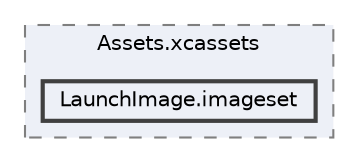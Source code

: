 digraph "external/spine-runtimes/spine-flutter/example/ios/Runner/Assets.xcassets/LaunchImage.imageset"
{
 // LATEX_PDF_SIZE
  bgcolor="transparent";
  edge [fontname=Helvetica,fontsize=10,labelfontname=Helvetica,labelfontsize=10];
  node [fontname=Helvetica,fontsize=10,shape=box,height=0.2,width=0.4];
  compound=true
  subgraph clusterdir_d5fea46757199b00ee71c860314e1c7d {
    graph [ bgcolor="#edf0f7", pencolor="grey50", label="Assets.xcassets", fontname=Helvetica,fontsize=10 style="filled,dashed", URL="dir_d5fea46757199b00ee71c860314e1c7d.html",tooltip=""]
  dir_0f6b9c2d7114c22000dcfb973c758cc9 [label="LaunchImage.imageset", fillcolor="#edf0f7", color="grey25", style="filled,bold", URL="dir_0f6b9c2d7114c22000dcfb973c758cc9.html",tooltip=""];
  }
}
